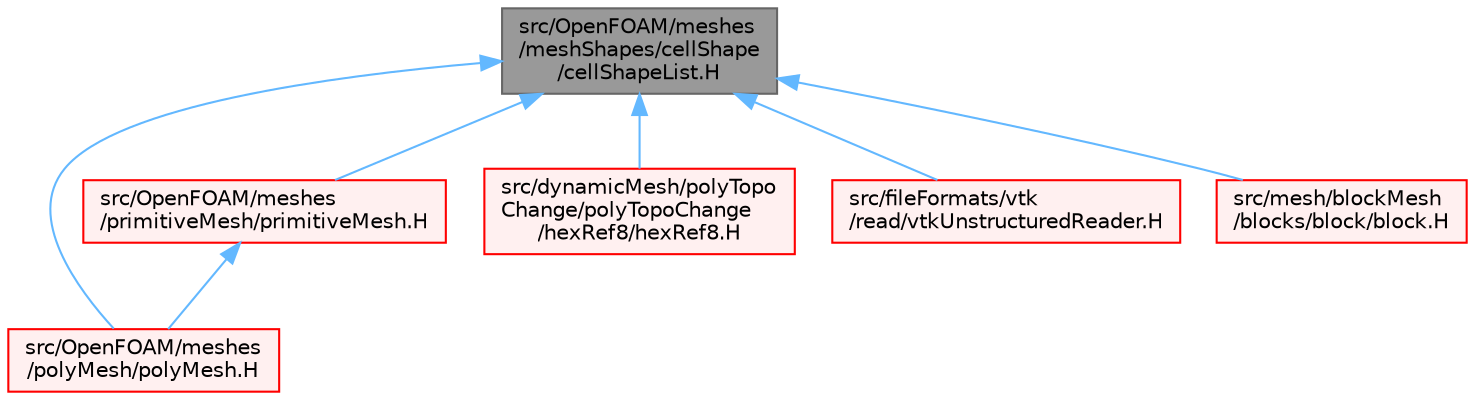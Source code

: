 digraph "src/OpenFOAM/meshes/meshShapes/cellShape/cellShapeList.H"
{
 // LATEX_PDF_SIZE
  bgcolor="transparent";
  edge [fontname=Helvetica,fontsize=10,labelfontname=Helvetica,labelfontsize=10];
  node [fontname=Helvetica,fontsize=10,shape=box,height=0.2,width=0.4];
  Node1 [id="Node000001",label="src/OpenFOAM/meshes\l/meshShapes/cellShape\l/cellShapeList.H",height=0.2,width=0.4,color="gray40", fillcolor="grey60", style="filled", fontcolor="black",tooltip=" "];
  Node1 -> Node2 [id="edge1_Node000001_Node000002",dir="back",color="steelblue1",style="solid",tooltip=" "];
  Node2 [id="Node000002",label="src/OpenFOAM/meshes\l/polyMesh/polyMesh.H",height=0.2,width=0.4,color="red", fillcolor="#FFF0F0", style="filled",URL="$polyMesh_8H.html",tooltip=" "];
  Node1 -> Node3749 [id="edge2_Node000001_Node003749",dir="back",color="steelblue1",style="solid",tooltip=" "];
  Node3749 [id="Node003749",label="src/OpenFOAM/meshes\l/primitiveMesh/primitiveMesh.H",height=0.2,width=0.4,color="red", fillcolor="#FFF0F0", style="filled",URL="$primitiveMesh_8H.html",tooltip=" "];
  Node3749 -> Node2 [id="edge3_Node003749_Node000002",dir="back",color="steelblue1",style="solid",tooltip=" "];
  Node1 -> Node3786 [id="edge4_Node000001_Node003786",dir="back",color="steelblue1",style="solid",tooltip=" "];
  Node3786 [id="Node003786",label="src/dynamicMesh/polyTopo\lChange/polyTopoChange\l/hexRef8/hexRef8.H",height=0.2,width=0.4,color="red", fillcolor="#FFF0F0", style="filled",URL="$hexRef8_8H.html",tooltip=" "];
  Node1 -> Node3796 [id="edge5_Node000001_Node003796",dir="back",color="steelblue1",style="solid",tooltip=" "];
  Node3796 [id="Node003796",label="src/fileFormats/vtk\l/read/vtkUnstructuredReader.H",height=0.2,width=0.4,color="red", fillcolor="#FFF0F0", style="filled",URL="$vtkUnstructuredReader_8H.html",tooltip=" "];
  Node1 -> Node3801 [id="edge6_Node000001_Node003801",dir="back",color="steelblue1",style="solid",tooltip=" "];
  Node3801 [id="Node003801",label="src/mesh/blockMesh\l/blocks/block/block.H",height=0.2,width=0.4,color="red", fillcolor="#FFF0F0", style="filled",URL="$block_8H.html",tooltip=" "];
}
